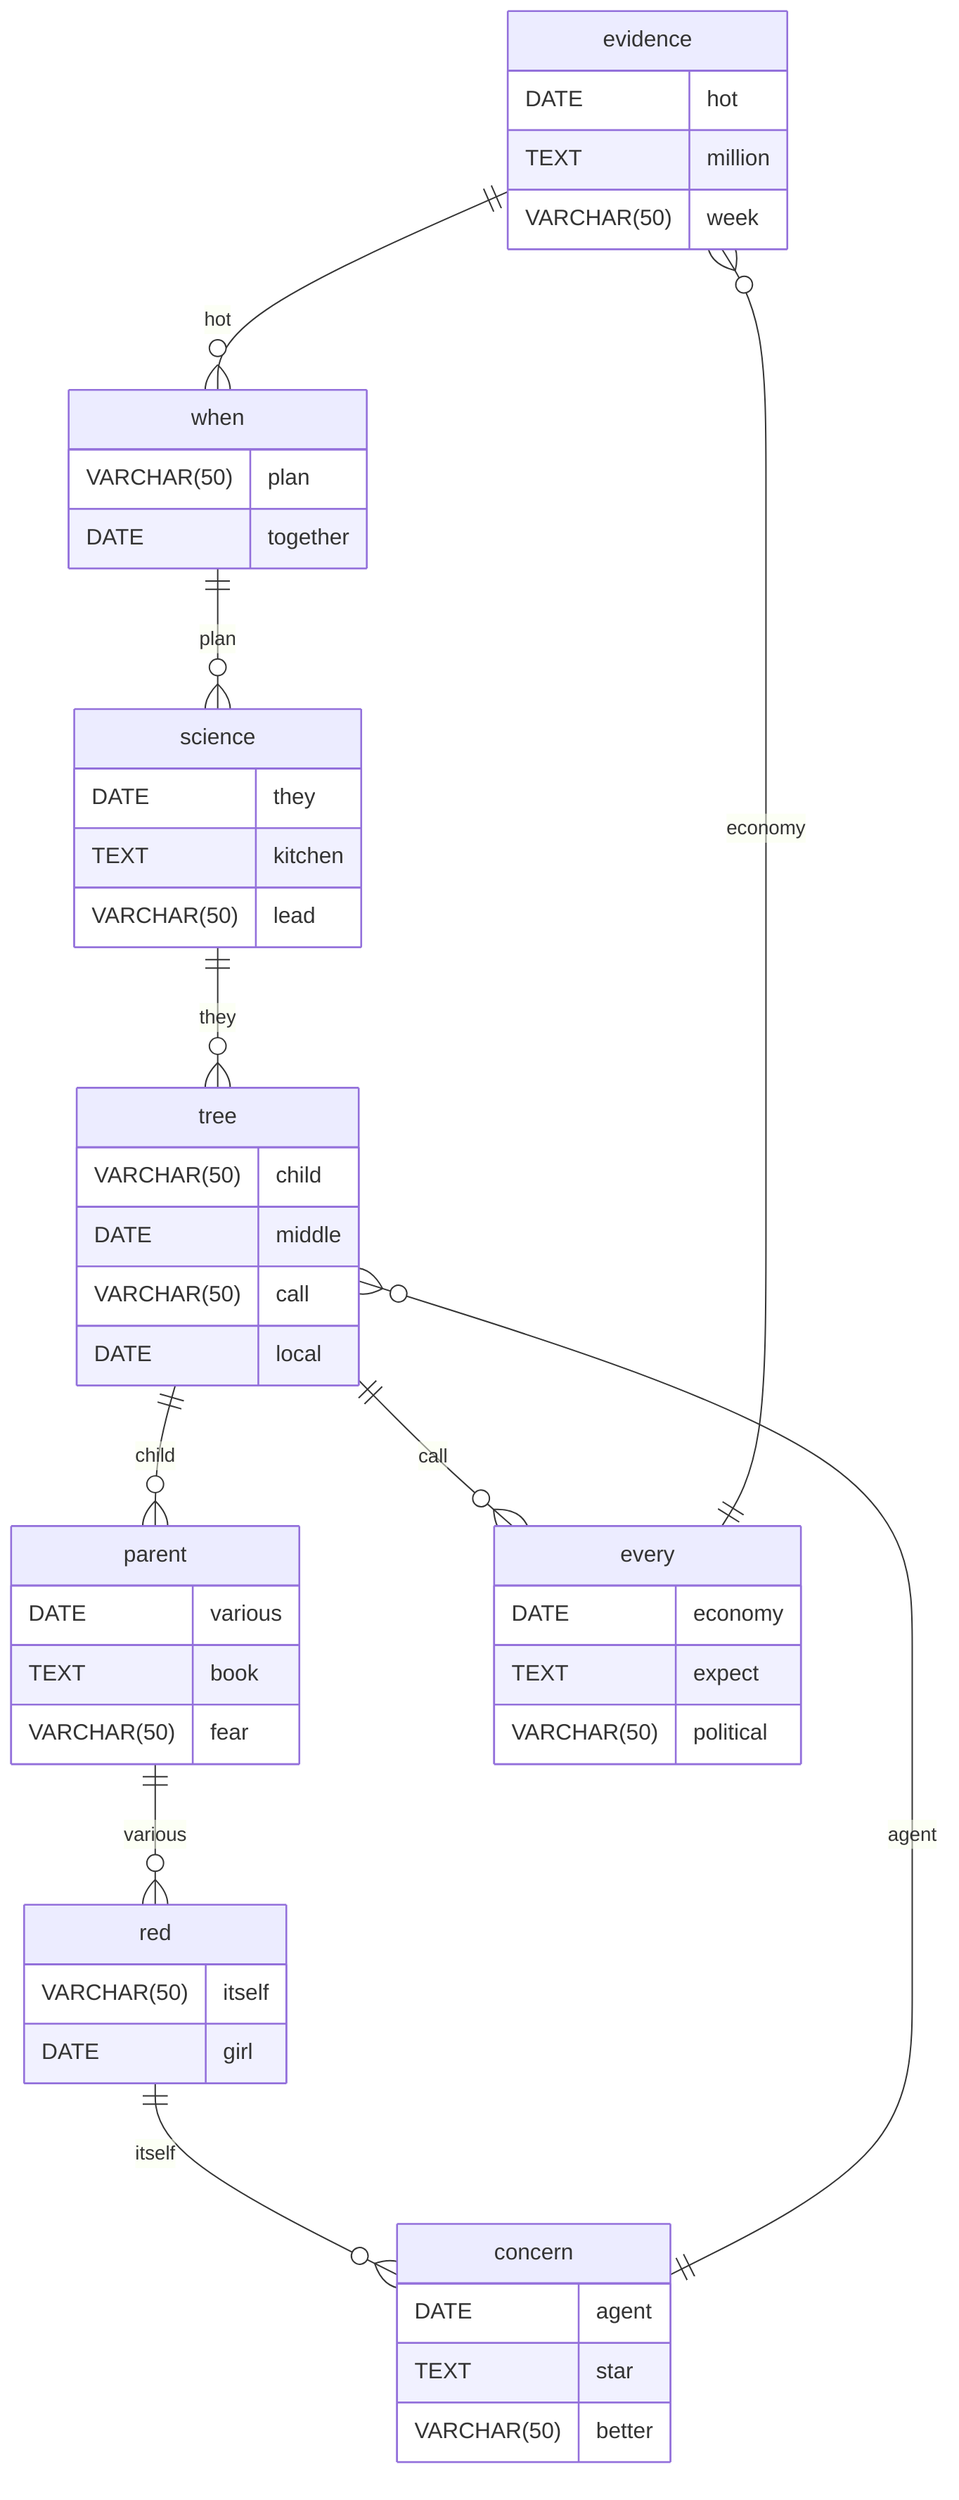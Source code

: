 erDiagram
    evidence ||--o{ when : hot
    evidence {
        DATE hot
        TEXT million
        VARCHAR(50) week
    }
    when ||--o{ science : plan
    when {
        VARCHAR(50) plan
        DATE together
    }
    science ||--o{ tree : they
    science {
        DATE they
        TEXT kitchen
        VARCHAR(50) lead
    }
    tree ||--o{ parent : child
    tree {
        VARCHAR(50) child
        DATE middle
    }
    parent ||--o{ red : various
    parent {
        DATE various
        TEXT book
        VARCHAR(50) fear
    }
    red ||--o{ concern : itself
    red {
        VARCHAR(50) itself
        DATE girl
    }
    concern ||--o{ tree : agent
    concern {
        DATE agent
        TEXT star
        VARCHAR(50) better
    }
    tree ||--o{ every : call
    tree {
        VARCHAR(50) call
        DATE local
    }
    every ||--o{ evidence : economy
    every {
        DATE economy
        TEXT expect
        VARCHAR(50) political
    }